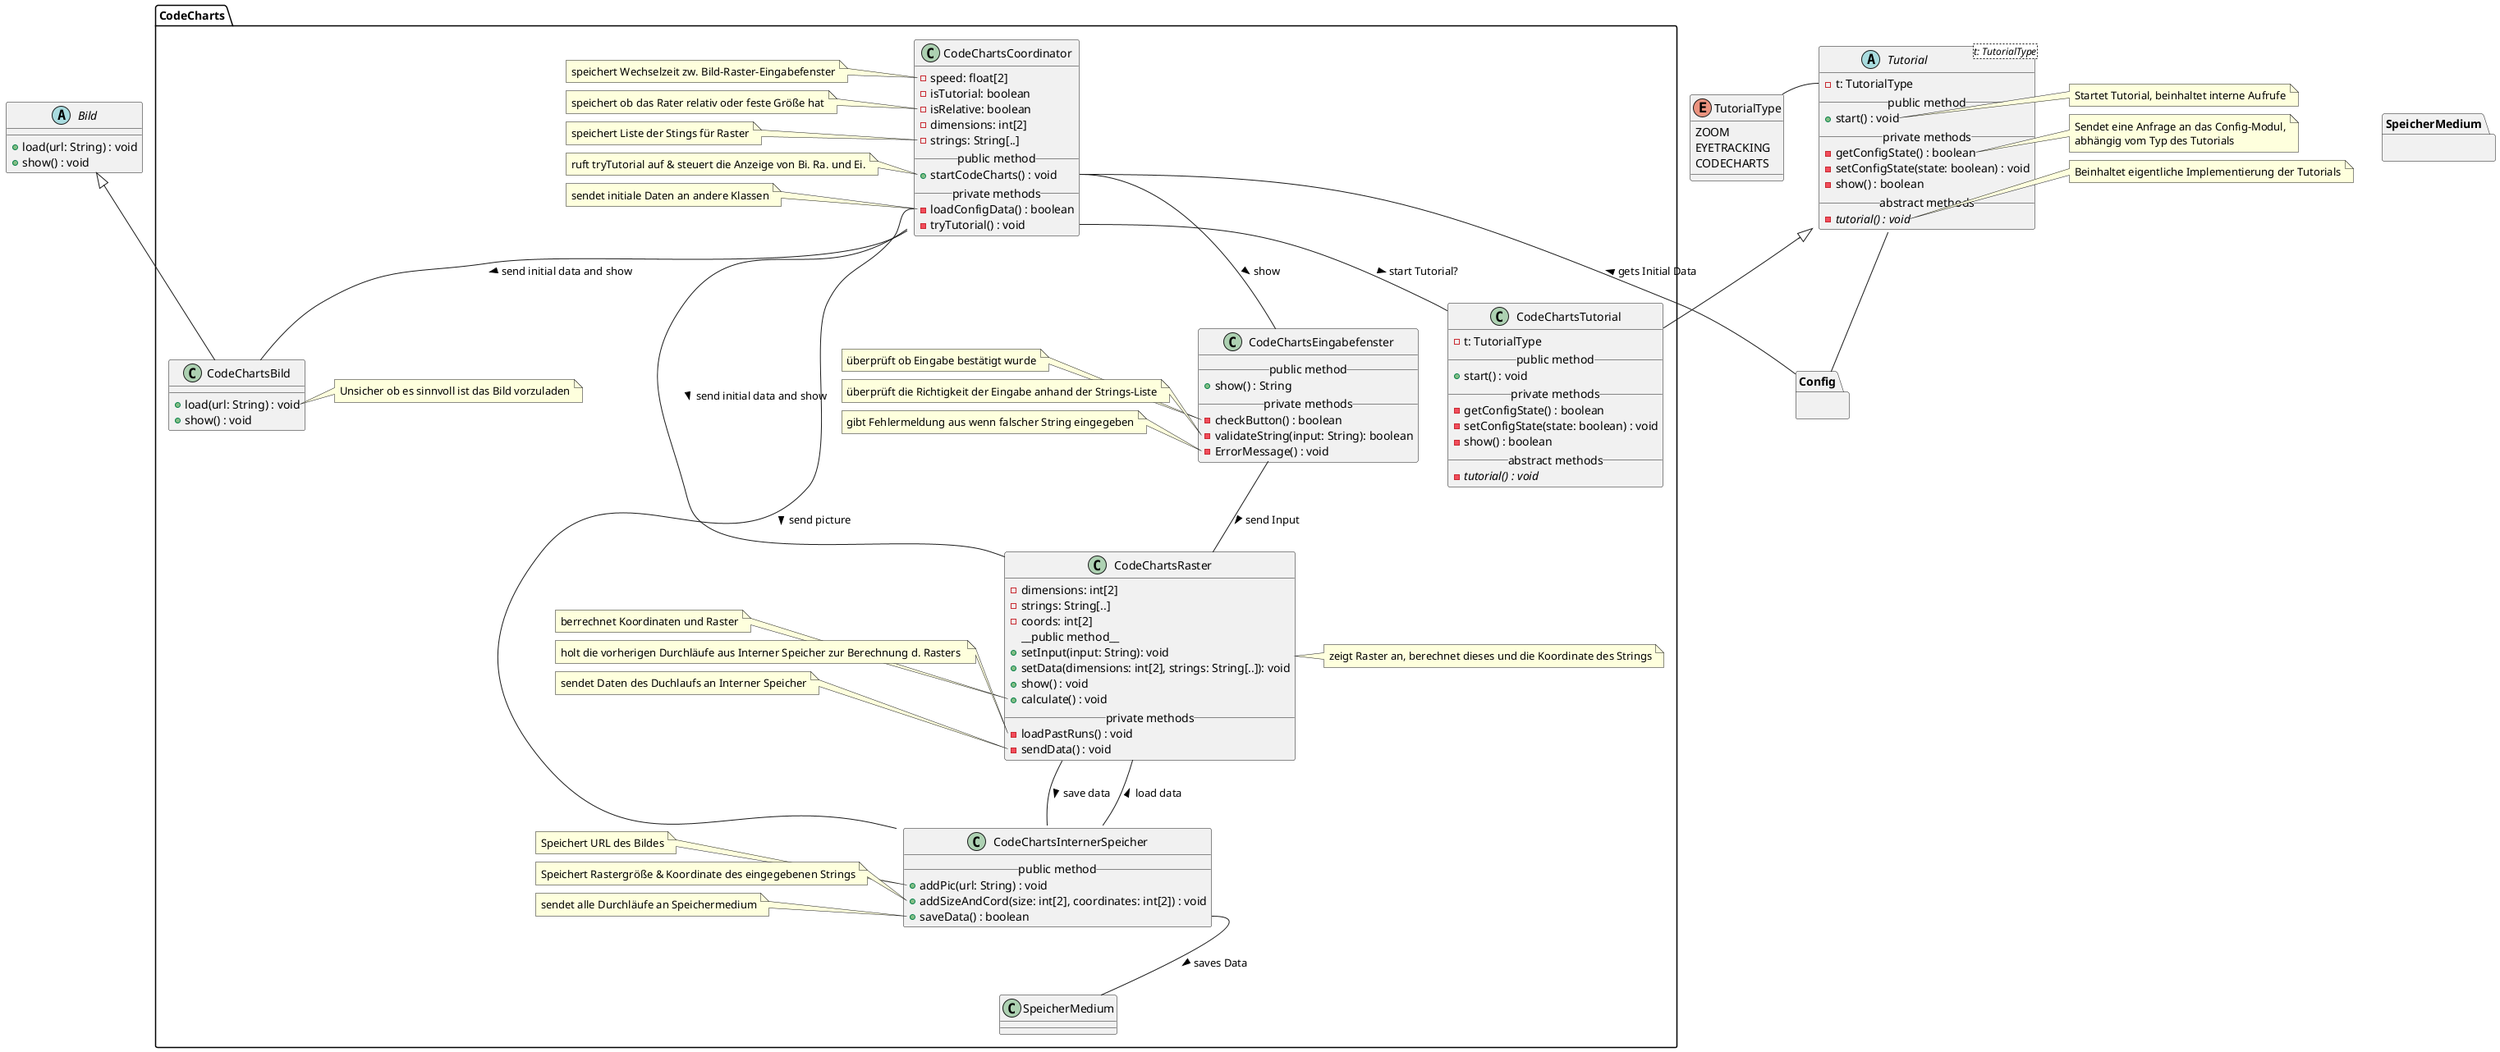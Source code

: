 @startuml code_charts
' skinparam backgroundColor transparent
'() System #DA70D5
top to bottom direction

' --- TUTORIAL ---
abstract Tutorial<t: TutorialType> {
  - t: TutorialType
  __public method__
  + start() : void
  __private methods__
  - getConfigState() : boolean
  - setConfigState(state: boolean) : void
  - show() : boolean
  __abstract methods__
  - {abstract} tutorial() : void
}

enum TutorialType {
  ZOOM
  EYETRACKING
  CODECHARTS
}

' Notes
note right of Tutorial::start
    Startet Tutorial, beinhaltet interne Aufrufe
end note
note right of Tutorial::getConfigState
    Sendet eine Anfrage an das Config-Modul,
    abhängig vom Typ des Tutorials
end note
note right of Tutorial::tutorial
    Beinhaltet eigentliche Implementierung der Tutorials
end note

' Interaktionen
Tutorial::t -l- TutorialType
Tutorial -d- Config


' --- BILD ---

abstract Bild {
  + load(url: String) : void
  + show() : void
}

' === CODE CHARTS ===
package CodeCharts {

    ' CodeCharts Tutorial 
    class CodeChartsTutorial {
      - t: TutorialType
      __public method__
      + start() : void
      __private methods__
      - getConfigState() : boolean
      - setConfigState(state: boolean) : void
      - show() : boolean
      __abstract methods__
      - {abstract} tutorial() : void
    }
  
    ' CodeCharts Coordinator
    class CodeChartsCoordinator {
        - speed: float[2]
        - isTutorial: boolean
        - isRelative: boolean
        - dimensions: int[2]
        - strings: String[..]
        __public method__
        + startCodeCharts() : void
        __private methods__
        - loadConfigData() : boolean
        - tryTutorial() : void
    }

    ' Notes
    note left of CodeChartsCoordinator::speed
        speichert Wechselzeit zw. Bild-Raster-Eingabefenster
    end note
    note left of CodeChartsCoordinator::isRelative
        speichert ob das Rater relativ oder feste Größe hat
    end note
    note left of CodeChartsCoordinator::strings
        speichert Liste der Stings für Raster
    end note
    note left of CodeChartsCoordinator::startCodeCharts
        ruft tryTutorial auf & steuert die Anzeige von Bi. Ra. und Ei.
    end note
    note left of CodeChartsCoordinator::loadConfigData
        sendet initiale Daten an andere Klassen
    end note
    

    ' CodeCharts Interner Speicher
    class CodeChartsInternerSpeicher {
        __public method__
        + addPic(url: String) : void
        + addSizeAndCord(size: int[2], coordinates: int[2]) : void
        + saveData() : boolean
    }

    ' Notes
    note left of CodeChartsInternerSpeicher::addPic
        Speichert URL des Bildes
    end note
    note left of CodeChartsInternerSpeicher::addSizeAndCord
        Speichert Rastergröße & Koordinate des eingegebenen Strings
    end note
    note left of CodeChartsInternerSpeicher::saveData
        sendet alle Durchläufe an Speichermedium
    end note

    ' CodeCharts Bild
    class CodeChartsBild {
        + load(url: String) : void
        + show() : void
    }

    ' Notes
    note right of CodeChartsBild::load
        Unsicher ob es sinnvoll ist das Bild vorzuladen
    end note

    ' CodeCharts Raster
    class CodeChartsRaster {
        ' Unsicher ob es sinnvoll ist alle vorherigen Durchläufe auf einmal zu laden
        - dimensions: int[2]
        - strings: String[..]
        - coords: int[2]
        __public method__ 
        + setInput(input: String): void
        + setData(dimensions: int[2], strings: String[..]): void
        + show() : void
        + calculate() : void
        __private methods__
        - loadPastRuns() : void
        - sendData() : void
    }

    ' Notes
    note right of CodeChartsRaster
        zeigt Raster an, berechnet dieses und die Koordinate des Strings
    end note
    note left of CodeChartsRaster::calculate
        berrechnet Koordinaten und Raster
    end note
    note left of CodeChartsRaster::loadPastRuns
        holt die vorherigen Durchläufe aus Interner Speicher zur Berechnung d. Rasters 
    end note
    note left of CodeChartsRaster::sendData
        sendet Daten des Duchlaufs an Interner Speicher
    end note

    ' CodeCharts Eingabefenster
    class CodeChartsEingabefenster {
        __public method__
        + show() : String
        __private methods__
        - checkButton() : boolean
        - validateString(input: String): boolean
        - ErrorMessage() : void
    }

    ' Notes
    note left of CodeChartsEingabefenster::checkButton
        überprüft ob Eingabe bestätigt wurde
    end note
    note left of CodeChartsEingabefenster::validateString
        überprüft die Richtigkeit der Eingabe anhand der Strings-Liste
    end note
    note left of CodeChartsEingabefenster::ErrorMessage
        gibt Fehlermeldung aus wenn falscher String eingegeben
    end note


    ' Vererbungen
    Bild <|-d- CodeChartsBild
    Tutorial <|-d- CodeChartsTutorial

    ' Interaktionen
    CodeChartsCoordinator -- CodeChartsBild : > send initial data and show
    CodeChartsCoordinator -- CodeChartsRaster : > send initial data and show
    CodeChartsCoordinator::startCodeCharts -- CodeChartsEingabefenster : > show
    CodeChartsCoordinator::loadConfigData -- CodeChartsInternerSpeicher : > send picture
    CodeChartsCoordinator::tryTutorial -- CodeChartsTutorial : > start Tutorial?
    CodeChartsRaster -- CodeChartsInternerSpeicher : < load data
    CodeChartsRaster -- CodeChartsInternerSpeicher : > save data
    CodeChartsEingabefenster -- CodeChartsRaster : > send Input



    ' Andere Module
    CodeChartsInternerSpeicher::saveData -- SpeicherMedium : > saves Data
    CodeChartsCoordinator::startCodeCharts -- Config : < gets Initial Data
  
}

' Blackboxen / Andere Module
package Config {}

package SpeicherMedium {}

@enduml